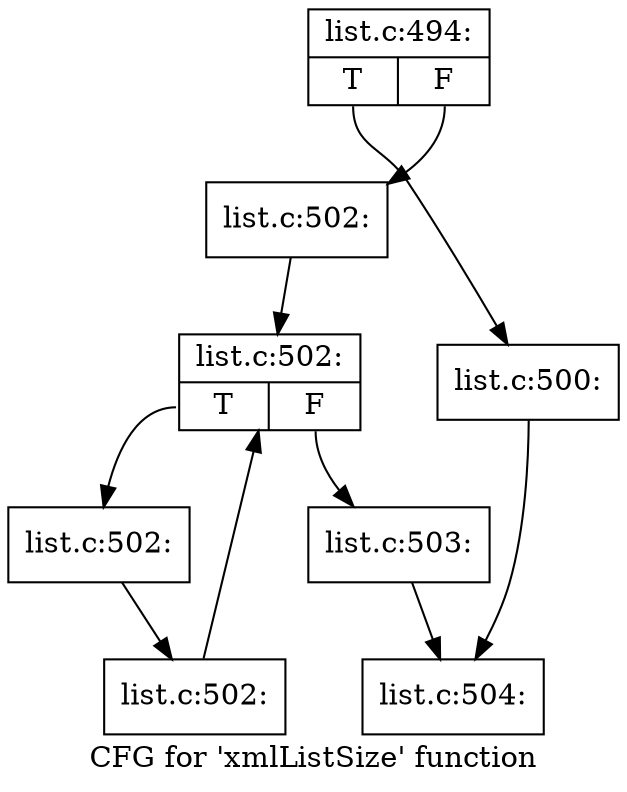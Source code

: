digraph "CFG for 'xmlListSize' function" {
	label="CFG for 'xmlListSize' function";

	Node0x5251010 [shape=record,label="{list.c:494:|{<s0>T|<s1>F}}"];
	Node0x5251010:s0 -> Node0x52508d0;
	Node0x5251010:s1 -> Node0x5250920;
	Node0x52508d0 [shape=record,label="{list.c:500:}"];
	Node0x52508d0 -> Node0x5251340;
	Node0x5250920 [shape=record,label="{list.c:502:}"];
	Node0x5250920 -> Node0x5252500;
	Node0x5252500 [shape=record,label="{list.c:502:|{<s0>T|<s1>F}}"];
	Node0x5252500:s0 -> Node0x52527e0;
	Node0x5252500:s1 -> Node0x52520a0;
	Node0x52527e0 [shape=record,label="{list.c:502:}"];
	Node0x52527e0 -> Node0x5252750;
	Node0x5252750 [shape=record,label="{list.c:502:}"];
	Node0x5252750 -> Node0x5252500;
	Node0x52520a0 [shape=record,label="{list.c:503:}"];
	Node0x52520a0 -> Node0x5251340;
	Node0x5251340 [shape=record,label="{list.c:504:}"];
}
